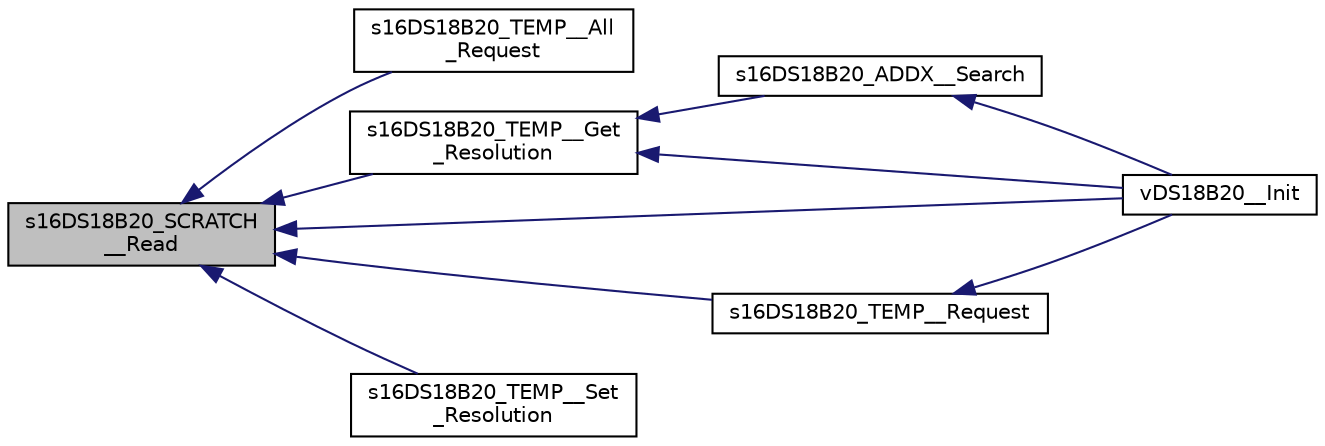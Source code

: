 digraph "s16DS18B20_SCRATCH__Read"
{
  edge [fontname="Helvetica",fontsize="10",labelfontname="Helvetica",labelfontsize="10"];
  node [fontname="Helvetica",fontsize="10",shape=record];
  rankdir="LR";
  Node1 [label="s16DS18B20_SCRATCH\l__Read",height=0.2,width=0.4,color="black", fillcolor="grey75", style="filled", fontcolor="black"];
  Node1 -> Node2 [dir="back",color="midnightblue",fontsize="10",style="solid",fontname="Helvetica"];
  Node2 [label="s16DS18B20_TEMP__All\l_Request",height=0.2,width=0.4,color="black", fillcolor="white", style="filled",URL="$group___d_s18_b20_____t_e_m_p_e_r_a_t_u_r_e.html#ga1ea9cd9334d74c0e89964ce4de00d871",tooltip="Issue a global command to start conversion of all devices on the wire This is most useful for startin..."];
  Node1 -> Node3 [dir="back",color="midnightblue",fontsize="10",style="solid",fontname="Helvetica"];
  Node3 [label="s16DS18B20_TEMP__Get\l_Resolution",height=0.2,width=0.4,color="black", fillcolor="white", style="filled",URL="$group___d_s18_b20_____t_e_m_p_e_r_a_t_u_r_e.html#ga11962e41c09a2129e886ea033a17a9bd",tooltip="Gets the current resolution by reading the scratchpad memory. "];
  Node3 -> Node4 [dir="back",color="midnightblue",fontsize="10",style="solid",fontname="Helvetica"];
  Node4 [label="s16DS18B20_ADDX__Search",height=0.2,width=0.4,color="black", fillcolor="white", style="filled",URL="$group___d_s18_b20_____a_d_d_r_e_s_s.html#ga3c1f4218a21309c7a9551f6f5f4b8352",tooltip="Search for all devices on the bus on all channels. "];
  Node4 -> Node5 [dir="back",color="midnightblue",fontsize="10",style="solid",fontname="Helvetica"];
  Node5 [label="vDS18B20__Init",height=0.2,width=0.4,color="black", fillcolor="white", style="filled",URL="$group___d_s18_b20_____c_o_r_e.html#ga59b0a02052bcd41a9a187ce96156a15c",tooltip="Init the DS18B20 device. "];
  Node3 -> Node5 [dir="back",color="midnightblue",fontsize="10",style="solid",fontname="Helvetica"];
  Node1 -> Node6 [dir="back",color="midnightblue",fontsize="10",style="solid",fontname="Helvetica"];
  Node6 [label="s16DS18B20_TEMP__Request",height=0.2,width=0.4,color="black", fillcolor="white", style="filled",URL="$group___d_s18_b20_____t_e_m_p_e_r_a_t_u_r_e.html#ga70cda5834889d76cba2fff8ded10ad16",tooltip="Request the temperature. "];
  Node6 -> Node5 [dir="back",color="midnightblue",fontsize="10",style="solid",fontname="Helvetica"];
  Node1 -> Node7 [dir="back",color="midnightblue",fontsize="10",style="solid",fontname="Helvetica"];
  Node7 [label="s16DS18B20_TEMP__Set\l_Resolution",height=0.2,width=0.4,color="black", fillcolor="white", style="filled",URL="$group___d_s18_b20_____t_e_m_p_e_r_a_t_u_r_e.html#ga4a927d4706f79e0bb33dbc53ef14d967",tooltip="Set the temperature resolution. "];
  Node1 -> Node5 [dir="back",color="midnightblue",fontsize="10",style="solid",fontname="Helvetica"];
}
